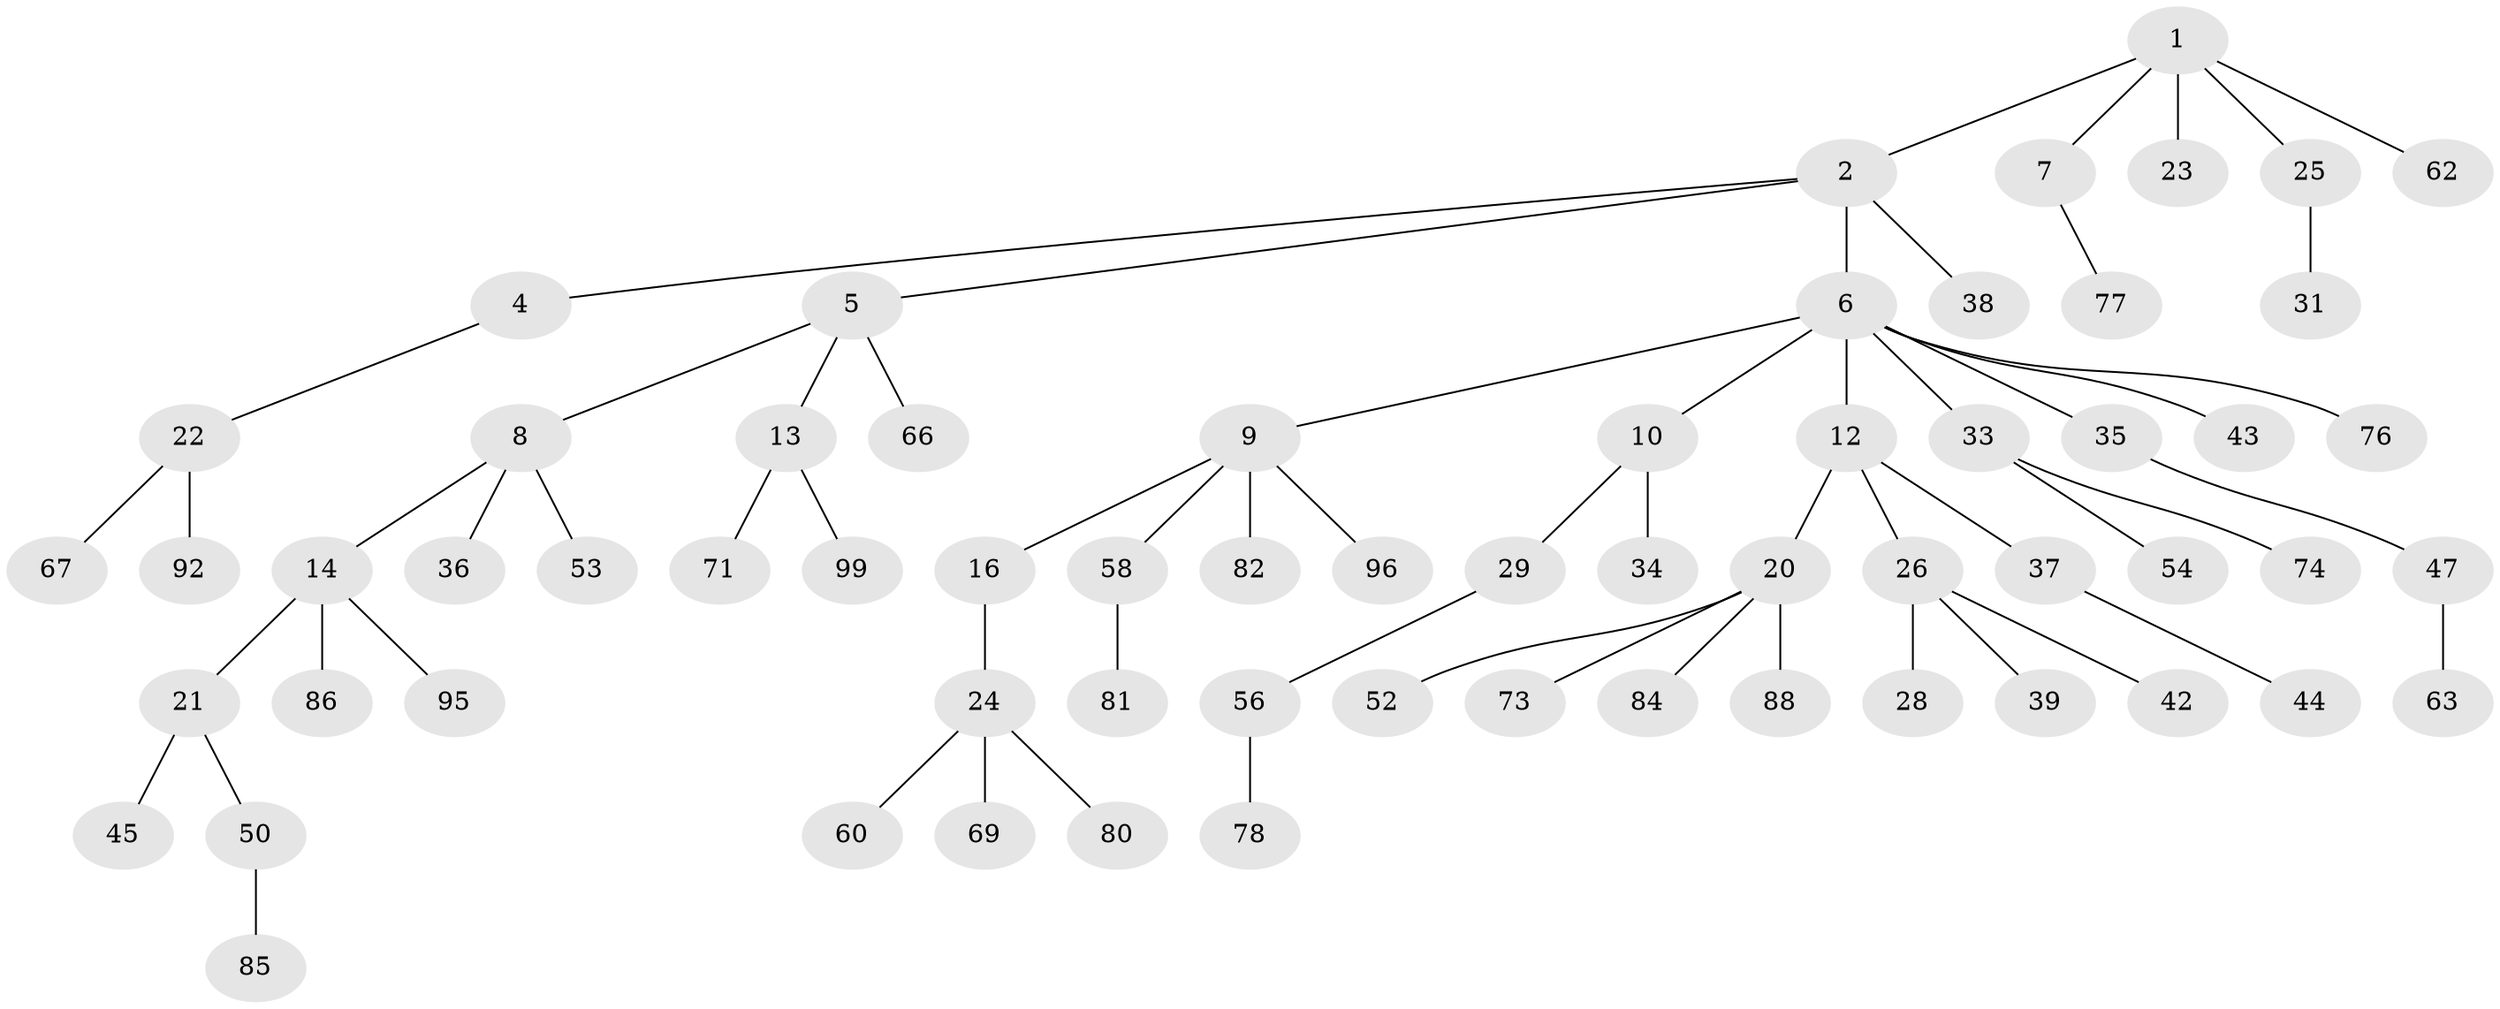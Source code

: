 // original degree distribution, {6: 0.010101010101010102, 3: 0.1414141414141414, 4: 0.050505050505050504, 2: 0.31313131313131315, 7: 0.010101010101010102, 5: 0.030303030303030304, 1: 0.4444444444444444}
// Generated by graph-tools (version 1.1) at 2025/11/02/27/25 16:11:25]
// undirected, 64 vertices, 63 edges
graph export_dot {
graph [start="1"]
  node [color=gray90,style=filled];
  1 [super="+27"];
  2 [super="+3"];
  4;
  5 [super="+11"];
  6 [super="+17"];
  7 [super="+94"];
  8 [super="+19"];
  9 [super="+15"];
  10 [super="+30"];
  12 [super="+98"];
  13 [super="+68"];
  14 [super="+55"];
  16 [super="+18"];
  20 [super="+40"];
  21;
  22 [super="+75"];
  23 [super="+32"];
  24 [super="+46"];
  25;
  26 [super="+70"];
  28;
  29 [super="+48"];
  31 [super="+65"];
  33 [super="+51"];
  34 [super="+41"];
  35 [super="+59"];
  36;
  37;
  38;
  39 [super="+91"];
  42;
  43 [super="+90"];
  44 [super="+79"];
  45 [super="+57"];
  47 [super="+49"];
  50;
  52 [super="+72"];
  53 [super="+83"];
  54 [super="+97"];
  56 [super="+61"];
  58;
  60;
  62;
  63 [super="+64"];
  66;
  67;
  69;
  71;
  73;
  74 [super="+89"];
  76;
  77;
  78;
  80;
  81;
  82;
  84 [super="+87"];
  85;
  86;
  88 [super="+93"];
  92;
  95;
  96;
  99;
  1 -- 2;
  1 -- 7;
  1 -- 23;
  1 -- 25;
  1 -- 62;
  2 -- 6;
  2 -- 4;
  2 -- 5;
  2 -- 38;
  4 -- 22;
  5 -- 8;
  5 -- 66;
  5 -- 13;
  6 -- 9;
  6 -- 10;
  6 -- 12;
  6 -- 33;
  6 -- 43;
  6 -- 35;
  6 -- 76;
  7 -- 77;
  8 -- 14;
  8 -- 36;
  8 -- 53;
  9 -- 16;
  9 -- 96;
  9 -- 58;
  9 -- 82;
  10 -- 29;
  10 -- 34;
  12 -- 20;
  12 -- 26;
  12 -- 37;
  13 -- 99;
  13 -- 71;
  14 -- 21;
  14 -- 86;
  14 -- 95;
  16 -- 24;
  20 -- 73;
  20 -- 84;
  20 -- 88;
  20 -- 52;
  21 -- 45;
  21 -- 50;
  22 -- 67;
  22 -- 92;
  24 -- 60;
  24 -- 69;
  24 -- 80;
  25 -- 31;
  26 -- 28;
  26 -- 39;
  26 -- 42;
  29 -- 56;
  33 -- 74;
  33 -- 54;
  35 -- 47;
  37 -- 44;
  47 -- 63;
  50 -- 85;
  56 -- 78;
  58 -- 81;
}
